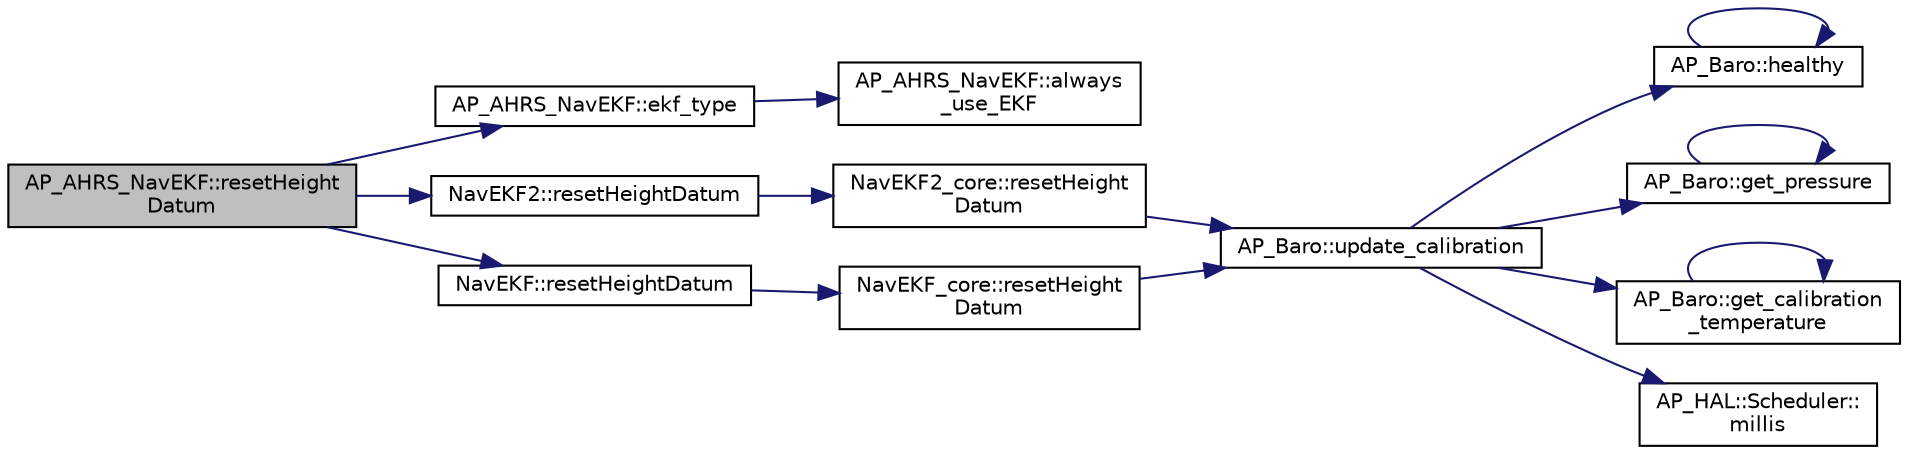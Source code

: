 digraph "AP_AHRS_NavEKF::resetHeightDatum"
{
 // INTERACTIVE_SVG=YES
  edge [fontname="Helvetica",fontsize="10",labelfontname="Helvetica",labelfontsize="10"];
  node [fontname="Helvetica",fontsize="10",shape=record];
  rankdir="LR";
  Node1 [label="AP_AHRS_NavEKF::resetHeight\lDatum",height=0.2,width=0.4,color="black", fillcolor="grey75", style="filled", fontcolor="black"];
  Node1 -> Node2 [color="midnightblue",fontsize="10",style="solid",fontname="Helvetica"];
  Node2 [label="AP_AHRS_NavEKF::ekf_type",height=0.2,width=0.4,color="black", fillcolor="white", style="filled",URL="$classAP__AHRS__NavEKF.html#a2421598bfc909c228709f99347a5fcea"];
  Node2 -> Node3 [color="midnightblue",fontsize="10",style="solid",fontname="Helvetica"];
  Node3 [label="AP_AHRS_NavEKF::always\l_use_EKF",height=0.2,width=0.4,color="black", fillcolor="white", style="filled",URL="$classAP__AHRS__NavEKF.html#a9af775a381a41ff78ac75a06ba7b1a05"];
  Node1 -> Node4 [color="midnightblue",fontsize="10",style="solid",fontname="Helvetica"];
  Node4 [label="NavEKF2::resetHeightDatum",height=0.2,width=0.4,color="black", fillcolor="white", style="filled",URL="$classNavEKF2.html#a6f6a861ea9a4227458a543458469eace"];
  Node4 -> Node5 [color="midnightblue",fontsize="10",style="solid",fontname="Helvetica"];
  Node5 [label="NavEKF2_core::resetHeight\lDatum",height=0.2,width=0.4,color="black", fillcolor="white", style="filled",URL="$classNavEKF2__core.html#a4e2c940323292227ddd40fc220728c2c"];
  Node5 -> Node6 [color="midnightblue",fontsize="10",style="solid",fontname="Helvetica"];
  Node6 [label="AP_Baro::update_calibration",height=0.2,width=0.4,color="black", fillcolor="white", style="filled",URL="$classAP__Baro.html#a67fd690b15ef9f0f23b3304831ca913a"];
  Node6 -> Node7 [color="midnightblue",fontsize="10",style="solid",fontname="Helvetica"];
  Node7 [label="AP_Baro::healthy",height=0.2,width=0.4,color="black", fillcolor="white", style="filled",URL="$classAP__Baro.html#afdb3b202976bb59dfcc20e6d799029e0"];
  Node7 -> Node7 [color="midnightblue",fontsize="10",style="solid",fontname="Helvetica"];
  Node6 -> Node8 [color="midnightblue",fontsize="10",style="solid",fontname="Helvetica"];
  Node8 [label="AP_Baro::get_pressure",height=0.2,width=0.4,color="black", fillcolor="white", style="filled",URL="$classAP__Baro.html#aafa0e900262503f0ba84d4cadcf888d7"];
  Node8 -> Node8 [color="midnightblue",fontsize="10",style="solid",fontname="Helvetica"];
  Node6 -> Node9 [color="midnightblue",fontsize="10",style="solid",fontname="Helvetica"];
  Node9 [label="AP_Baro::get_calibration\l_temperature",height=0.2,width=0.4,color="black", fillcolor="white", style="filled",URL="$classAP__Baro.html#afe5e571018e7ded5c5cbc68e1f0a85c2"];
  Node9 -> Node9 [color="midnightblue",fontsize="10",style="solid",fontname="Helvetica"];
  Node6 -> Node10 [color="midnightblue",fontsize="10",style="solid",fontname="Helvetica"];
  Node10 [label="AP_HAL::Scheduler::\lmillis",height=0.2,width=0.4,color="black", fillcolor="white", style="filled",URL="$classAP__HAL_1_1Scheduler.html#a26b68339fc68a562d8d3a1238d0ec8c1"];
  Node1 -> Node11 [color="midnightblue",fontsize="10",style="solid",fontname="Helvetica"];
  Node11 [label="NavEKF::resetHeightDatum",height=0.2,width=0.4,color="black", fillcolor="white", style="filled",URL="$classNavEKF.html#a17e7d0e01a3f0ddda2c90b4a597da35a"];
  Node11 -> Node12 [color="midnightblue",fontsize="10",style="solid",fontname="Helvetica"];
  Node12 [label="NavEKF_core::resetHeight\lDatum",height=0.2,width=0.4,color="black", fillcolor="white", style="filled",URL="$classNavEKF__core.html#abbb43ad74d8e484b857b5dd4b45f3ca6"];
  Node12 -> Node6 [color="midnightblue",fontsize="10",style="solid",fontname="Helvetica"];
}
